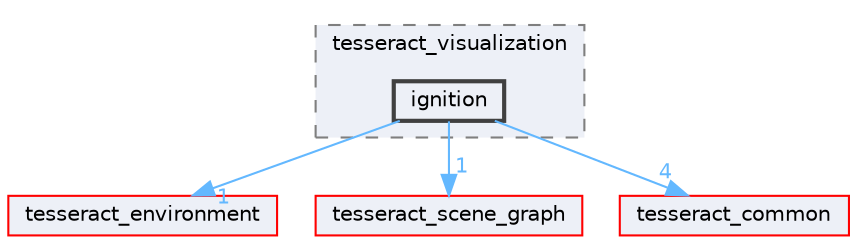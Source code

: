 digraph "tesseract_visualization/include/tesseract_visualization/ignition"
{
 // LATEX_PDF_SIZE
  bgcolor="transparent";
  edge [fontname=Helvetica,fontsize=10,labelfontname=Helvetica,labelfontsize=10];
  node [fontname=Helvetica,fontsize=10,shape=box,height=0.2,width=0.4];
  compound=true
  subgraph clusterdir_9685e498cc5c8d165a8dbc8038264ad9 {
    graph [ bgcolor="#edf0f7", pencolor="grey50", label="tesseract_visualization", fontname=Helvetica,fontsize=10 style="filled,dashed", URL="dir_9685e498cc5c8d165a8dbc8038264ad9.html",tooltip=""]
  dir_7eb33ee4b91621cd4411fa6b0d92b392 [label="ignition", fillcolor="#edf0f7", color="grey25", style="filled,bold", URL="dir_7eb33ee4b91621cd4411fa6b0d92b392.html",tooltip=""];
  }
  dir_1507c5831b7828c8ebca3cb1d71b84cd [label="tesseract_environment", fillcolor="#edf0f7", color="red", style="filled", URL="dir_1507c5831b7828c8ebca3cb1d71b84cd.html",tooltip=""];
  dir_80ecf6fe8b2ccd2d6af6fe314205f076 [label="tesseract_scene_graph", fillcolor="#edf0f7", color="red", style="filled", URL="dir_80ecf6fe8b2ccd2d6af6fe314205f076.html",tooltip=""];
  dir_8430b83f3af685b4c96d298a32e9aa37 [label="tesseract_common", fillcolor="#edf0f7", color="red", style="filled", URL="dir_8430b83f3af685b4c96d298a32e9aa37.html",tooltip=""];
  dir_7eb33ee4b91621cd4411fa6b0d92b392->dir_1507c5831b7828c8ebca3cb1d71b84cd [headlabel="1", labeldistance=1.5 headhref="dir_000020_000077.html" color="steelblue1" fontcolor="steelblue1"];
  dir_7eb33ee4b91621cd4411fa6b0d92b392->dir_80ecf6fe8b2ccd2d6af6fe314205f076 [headlabel="1", labeldistance=1.5 headhref="dir_000020_000087.html" color="steelblue1" fontcolor="steelblue1"];
  dir_7eb33ee4b91621cd4411fa6b0d92b392->dir_8430b83f3af685b4c96d298a32e9aa37 [headlabel="4", labeldistance=1.5 headhref="dir_000020_000075.html" color="steelblue1" fontcolor="steelblue1"];
}
